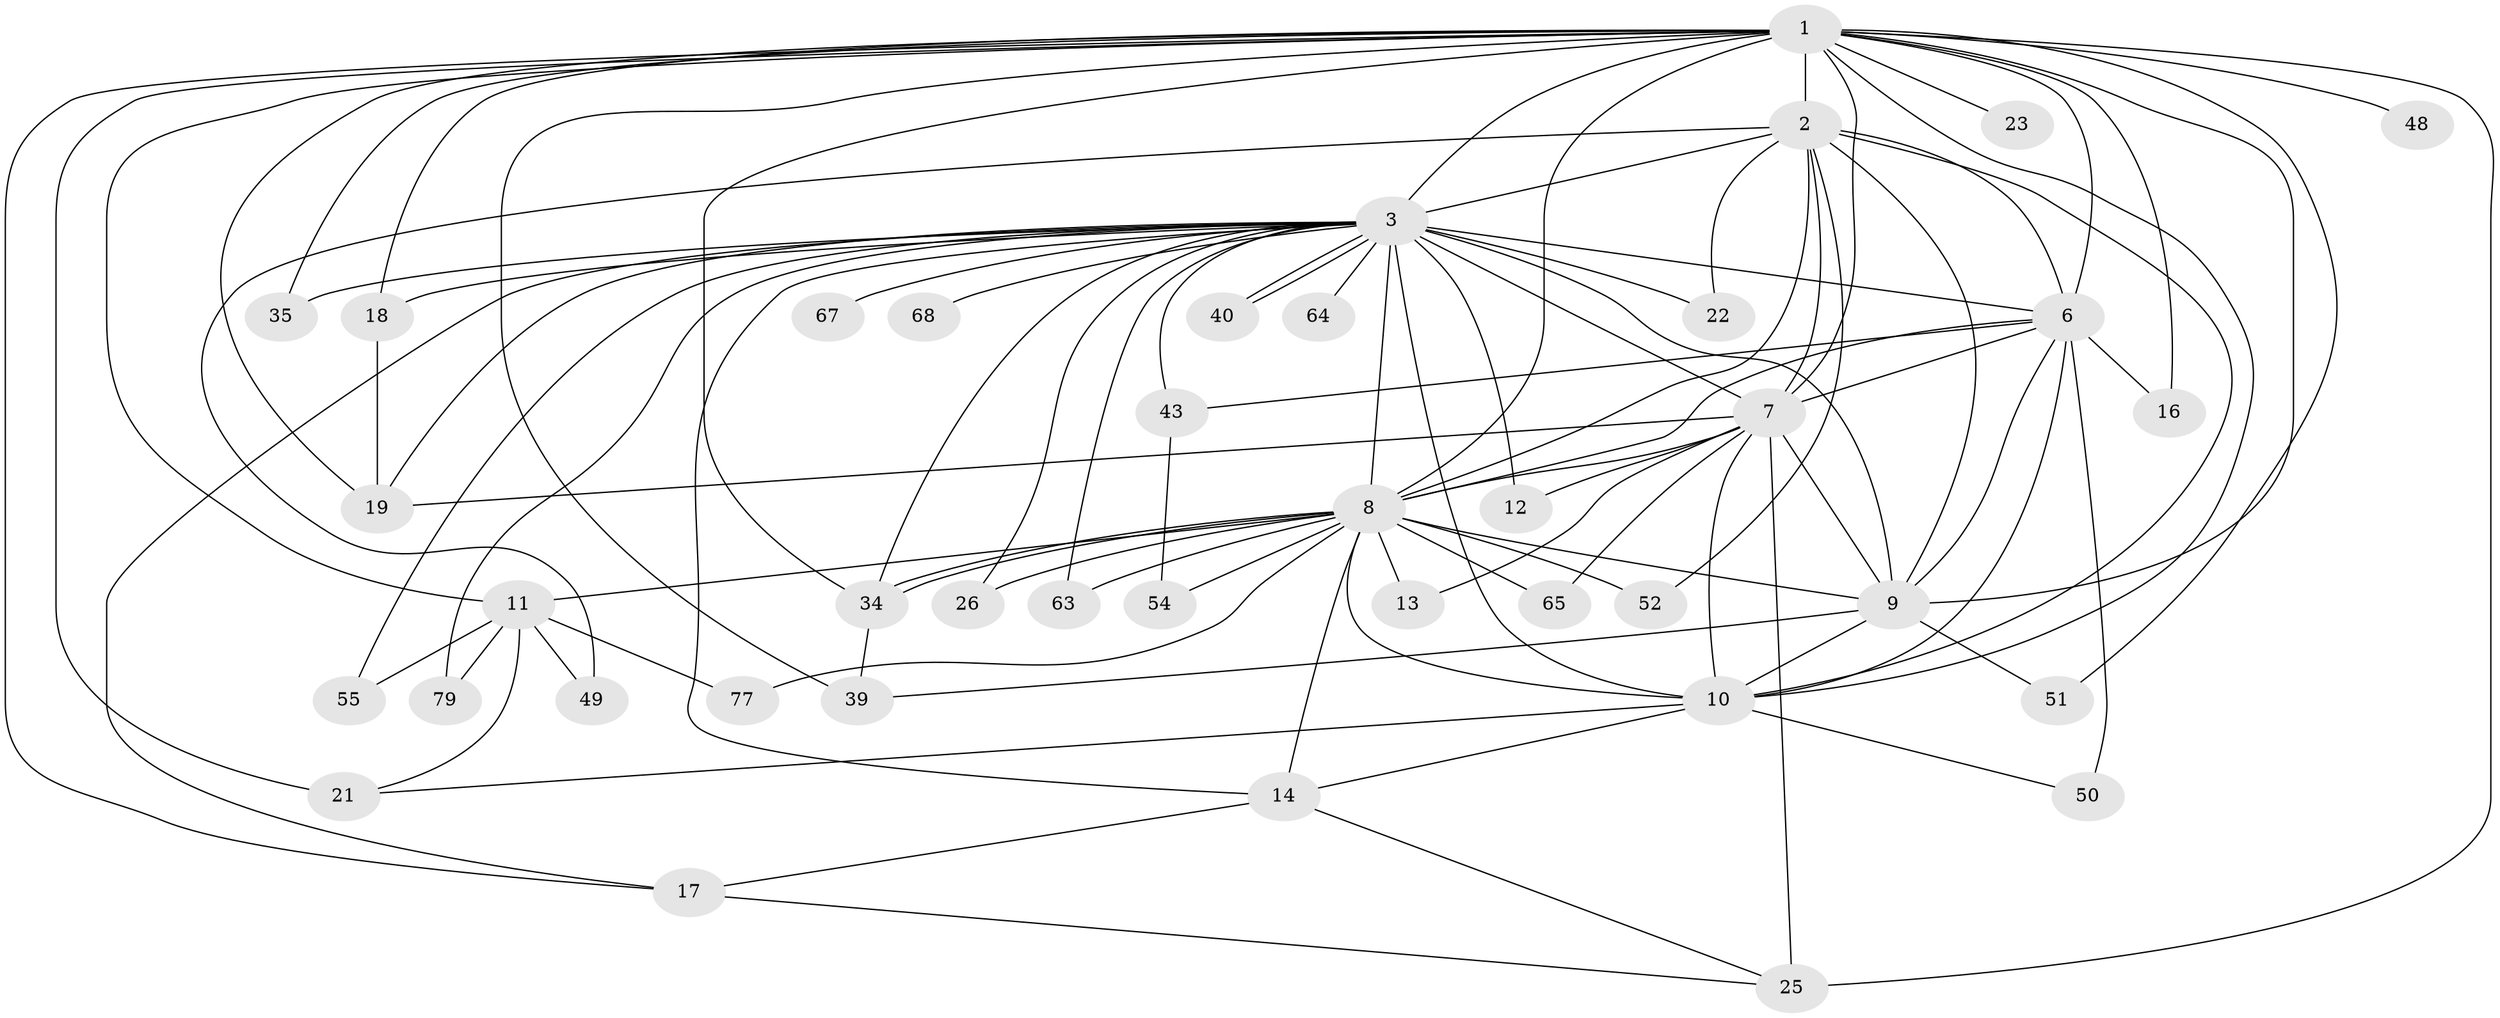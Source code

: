 // original degree distribution, {21: 0.025, 14: 0.025, 26: 0.0125, 19: 0.0125, 22: 0.0125, 15: 0.0125, 25: 0.0125, 11: 0.0125, 8: 0.0125, 2: 0.5375, 5: 0.0125, 3: 0.2125, 4: 0.1}
// Generated by graph-tools (version 1.1) at 2025/17/03/04/25 18:17:15]
// undirected, 40 vertices, 97 edges
graph export_dot {
graph [start="1"]
  node [color=gray90,style=filled];
  1 [super="+4+15"];
  2 [super="+36+24+76+71"];
  3 [super="+5"];
  6 [super="+75+28+32+20+41+29"];
  7;
  8 [super="+47"];
  9;
  10;
  11;
  12;
  13;
  14 [super="+58"];
  16;
  17 [super="+37"];
  18;
  19 [super="+56+31"];
  21 [super="+42"];
  22;
  23;
  25 [super="+30"];
  26;
  34 [super="+44"];
  35;
  39 [super="+74"];
  40 [super="+80"];
  43;
  48;
  49;
  50;
  51;
  52;
  54;
  55;
  63;
  64;
  65;
  67;
  68;
  77;
  79;
  1 -- 2 [weight=3];
  1 -- 3 [weight=5];
  1 -- 6 [weight=7];
  1 -- 7 [weight=3];
  1 -- 8 [weight=3];
  1 -- 9 [weight=2];
  1 -- 10 [weight=2];
  1 -- 11 [weight=2];
  1 -- 16;
  1 -- 17;
  1 -- 21 [weight=2];
  1 -- 23 [weight=2];
  1 -- 25 [weight=2];
  1 -- 51;
  1 -- 18;
  1 -- 19 [weight=2];
  1 -- 35;
  1 -- 39 [weight=2];
  1 -- 48 [weight=2];
  1 -- 34;
  2 -- 3 [weight=3];
  2 -- 6 [weight=2];
  2 -- 7;
  2 -- 8 [weight=2];
  2 -- 9;
  2 -- 10 [weight=2];
  2 -- 22;
  2 -- 52;
  2 -- 49;
  3 -- 6 [weight=5];
  3 -- 7 [weight=2];
  3 -- 8 [weight=2];
  3 -- 9 [weight=2];
  3 -- 10 [weight=2];
  3 -- 12;
  3 -- 22;
  3 -- 26;
  3 -- 35;
  3 -- 40 [weight=2];
  3 -- 40;
  3 -- 43;
  3 -- 55;
  3 -- 64 [weight=2];
  3 -- 67 [weight=2];
  3 -- 68 [weight=2];
  3 -- 79;
  3 -- 34;
  3 -- 14;
  3 -- 18;
  3 -- 19;
  3 -- 63;
  3 -- 17;
  6 -- 7;
  6 -- 8 [weight=4];
  6 -- 9;
  6 -- 10 [weight=2];
  6 -- 16;
  6 -- 43;
  6 -- 50;
  7 -- 8;
  7 -- 9;
  7 -- 10;
  7 -- 12;
  7 -- 13;
  7 -- 65;
  7 -- 19;
  7 -- 25;
  8 -- 9;
  8 -- 10;
  8 -- 11;
  8 -- 13;
  8 -- 14;
  8 -- 26;
  8 -- 34 [weight=2];
  8 -- 34;
  8 -- 52;
  8 -- 54;
  8 -- 63;
  8 -- 65;
  8 -- 77;
  9 -- 10;
  9 -- 39;
  9 -- 51;
  10 -- 14;
  10 -- 21;
  10 -- 50;
  11 -- 49;
  11 -- 55;
  11 -- 77;
  11 -- 79;
  11 -- 21;
  14 -- 17;
  14 -- 25;
  17 -- 25;
  18 -- 19;
  34 -- 39;
  43 -- 54;
}
